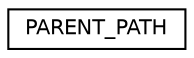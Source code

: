 digraph "Graphical Class Hierarchy"
{
  edge [fontname="Helvetica",fontsize="10",labelfontname="Helvetica",labelfontsize="10"];
  node [fontname="Helvetica",fontsize="10",shape=record];
  rankdir="LR";
  Node1 [label="PARENT_PATH",height=0.2,width=0.4,color="black", fillcolor="white", style="filled",URL="$structPARENT__PATH.html"];
}
